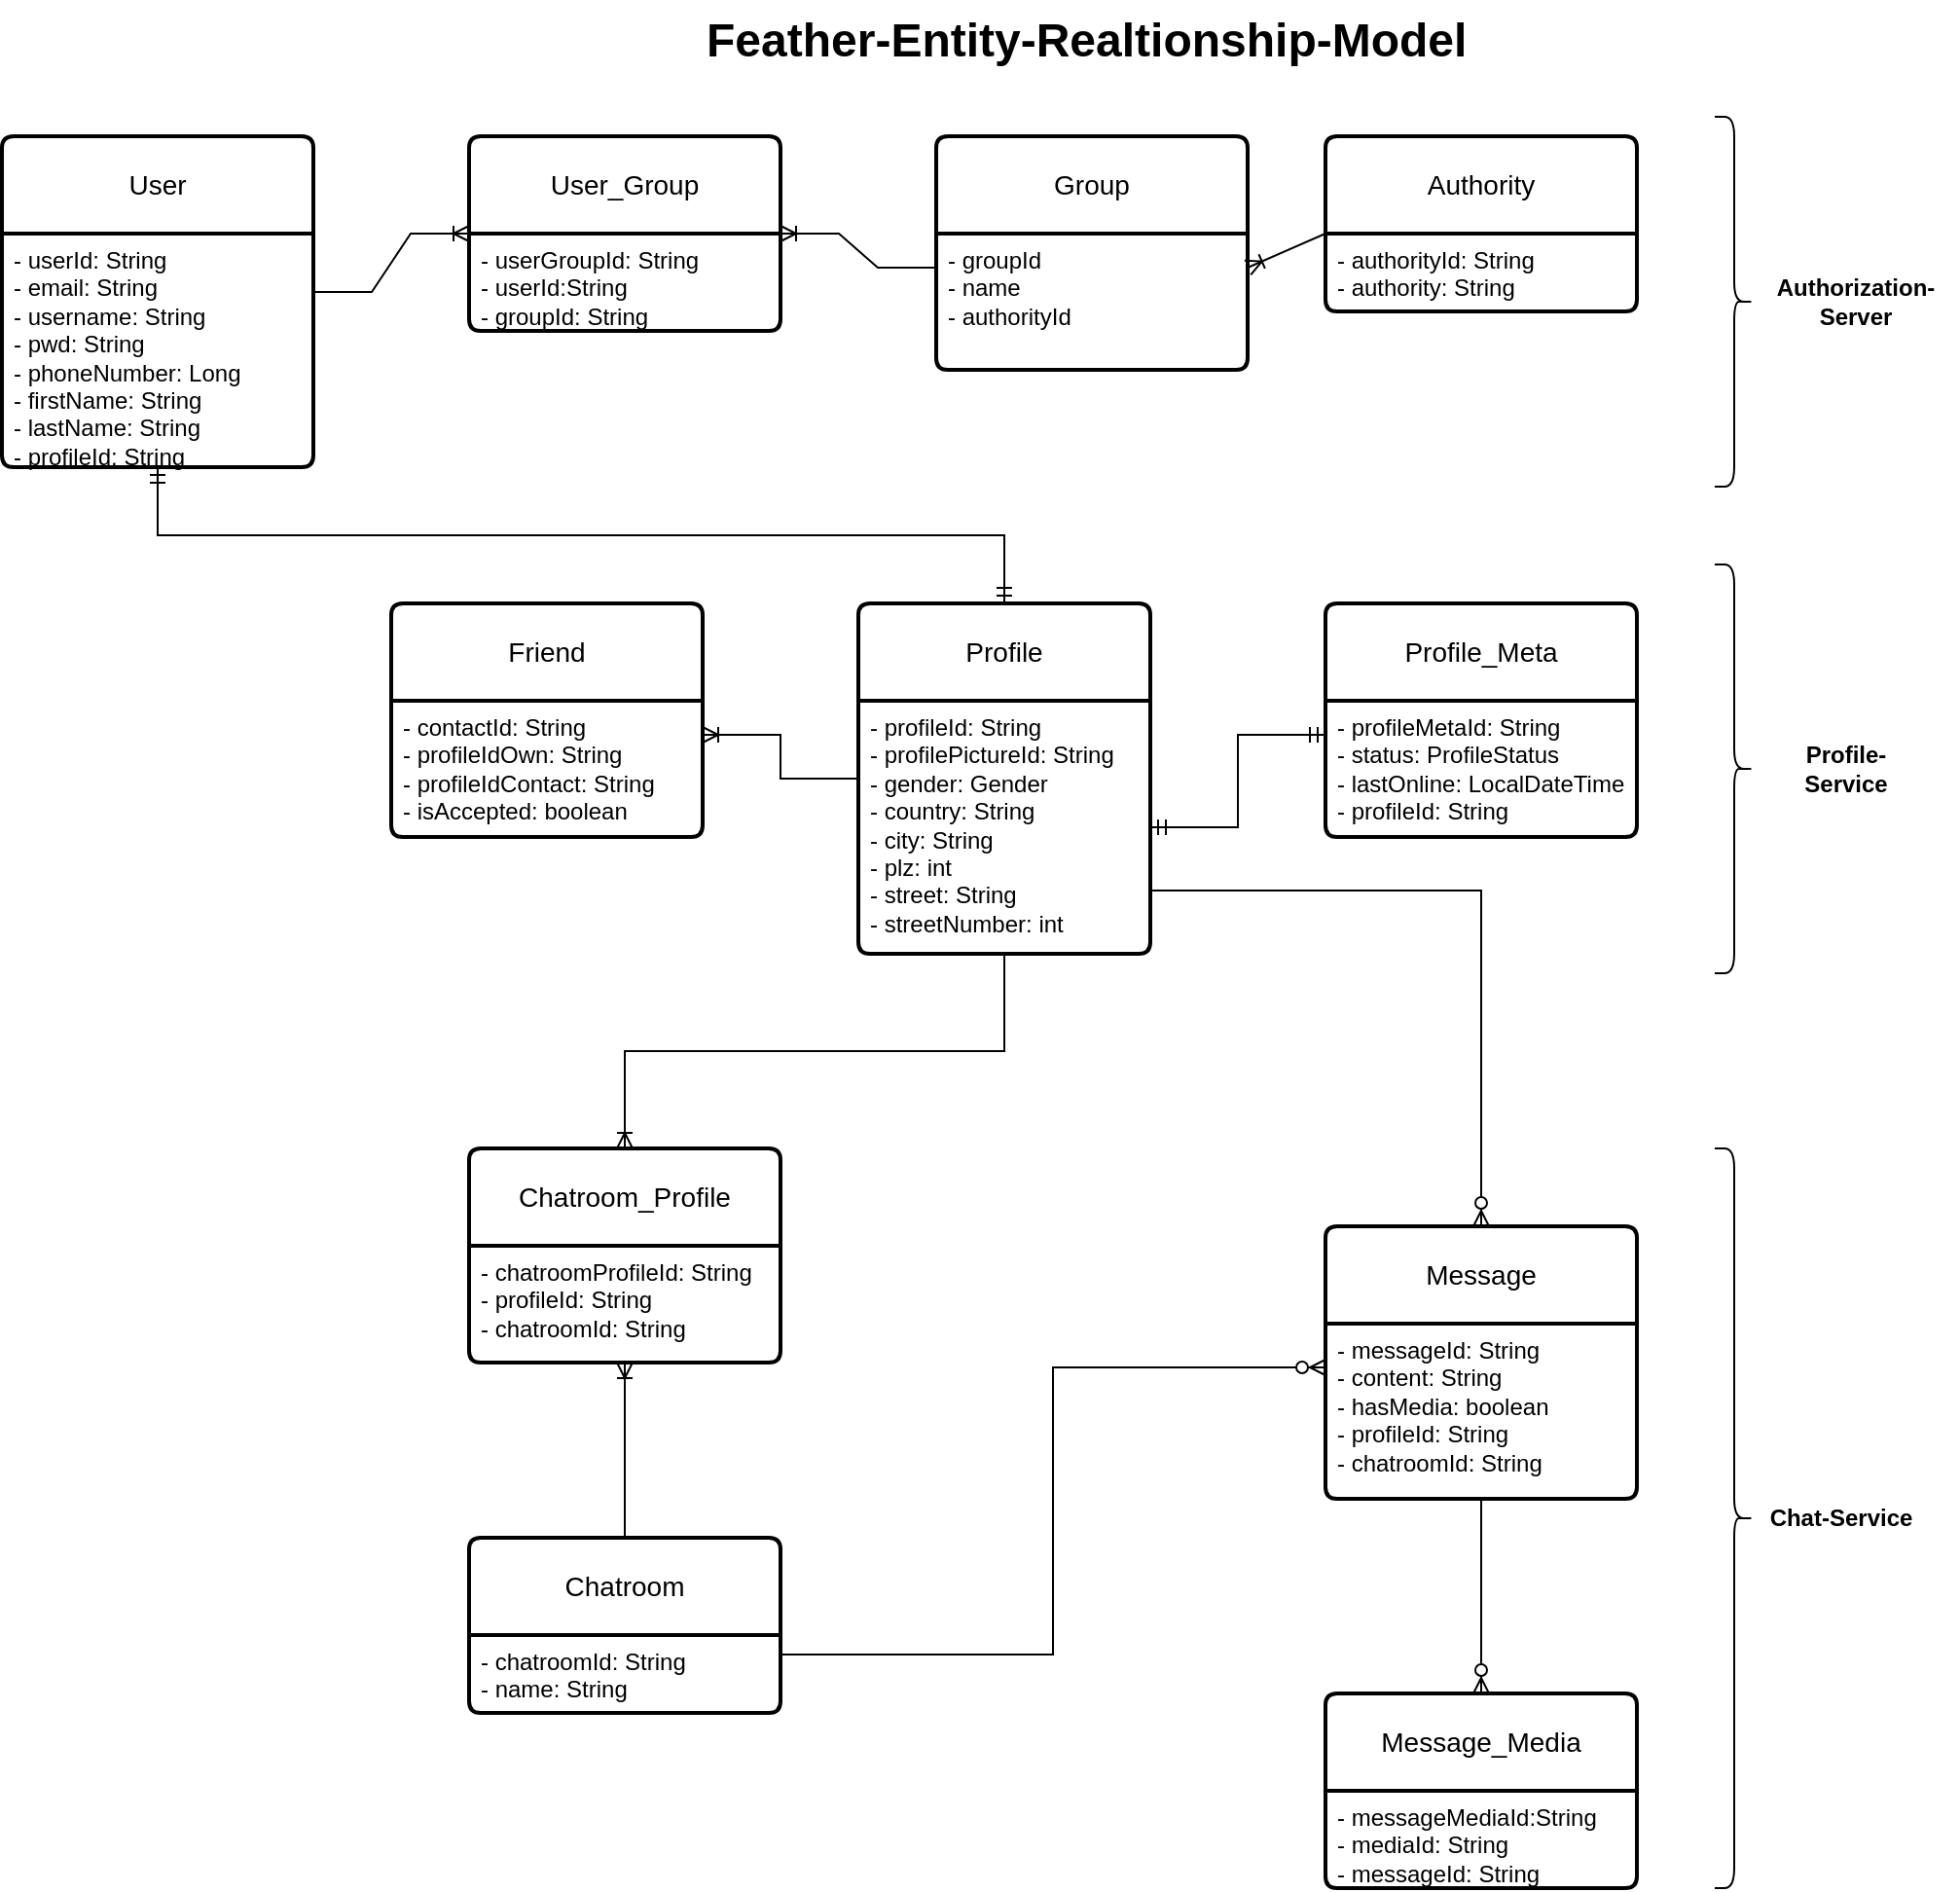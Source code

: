 <mxfile version="26.0.10">
  <diagram id="R2lEEEUBdFMjLlhIrx00" name="Feather-ERM">
    <mxGraphModel dx="2090" dy="612" grid="1" gridSize="10" guides="1" tooltips="1" connect="1" arrows="1" fold="1" page="1" pageScale="1" pageWidth="850" pageHeight="1100" math="0" shadow="0" extFonts="Permanent Marker^https://fonts.googleapis.com/css?family=Permanent+Marker">
      <root>
        <mxCell id="0" />
        <mxCell id="1" parent="0" />
        <mxCell id="oVwXMsBCDr5CwH-8BlyU-7" value="User" style="swimlane;childLayout=stackLayout;horizontal=1;startSize=50;horizontalStack=0;rounded=1;fontSize=14;fontStyle=0;strokeWidth=2;resizeParent=0;resizeLast=1;shadow=0;dashed=0;align=center;arcSize=4;whiteSpace=wrap;html=1;" parent="1" vertex="1">
          <mxGeometry x="-160" y="80" width="160" height="170" as="geometry" />
        </mxCell>
        <mxCell id="oVwXMsBCDr5CwH-8BlyU-8" value="- userId: String&lt;br&gt;- email: String&lt;div&gt;- username: String&lt;/div&gt;&lt;div&gt;- pwd: String&lt;/div&gt;&lt;div&gt;-&lt;span style=&quot;background-color: transparent; color: light-dark(rgb(0, 0, 0), rgb(255, 255, 255));&quot;&gt;&amp;nbsp;phoneNumber: Long&lt;/span&gt;&lt;/div&gt;&lt;div&gt;&lt;div&gt;&lt;div&gt;- firstName: String&lt;/div&gt;&lt;div&gt;- lastName: String&lt;/div&gt;&lt;/div&gt;&lt;div&gt;- profileId: String&lt;/div&gt;&lt;/div&gt;&lt;div&gt;&lt;br&gt;&lt;/div&gt;" style="align=left;strokeColor=none;fillColor=none;spacingLeft=4;fontSize=12;verticalAlign=top;resizable=0;rotatable=0;part=1;html=1;" parent="oVwXMsBCDr5CwH-8BlyU-7" vertex="1">
          <mxGeometry y="50" width="160" height="120" as="geometry" />
        </mxCell>
        <mxCell id="oVwXMsBCDr5CwH-8BlyU-9" value="User_Group" style="swimlane;childLayout=stackLayout;horizontal=1;startSize=50;horizontalStack=0;rounded=1;fontSize=14;fontStyle=0;strokeWidth=2;resizeParent=0;resizeLast=1;shadow=0;dashed=0;align=center;arcSize=4;whiteSpace=wrap;html=1;" parent="1" vertex="1">
          <mxGeometry x="80" y="80" width="160" height="100" as="geometry" />
        </mxCell>
        <mxCell id="oVwXMsBCDr5CwH-8BlyU-10" value="&lt;div&gt;&lt;span style=&quot;background-color: transparent; color: light-dark(rgb(0, 0, 0), rgb(255, 255, 255));&quot;&gt;- userGroupId: String&lt;/span&gt;&lt;/div&gt;- userId:String&lt;div&gt;- groupId: String&lt;/div&gt;" style="align=left;strokeColor=none;fillColor=none;spacingLeft=4;fontSize=12;verticalAlign=top;resizable=0;rotatable=0;part=1;html=1;" parent="oVwXMsBCDr5CwH-8BlyU-9" vertex="1">
          <mxGeometry y="50" width="160" height="50" as="geometry" />
        </mxCell>
        <mxCell id="oVwXMsBCDr5CwH-8BlyU-11" value="Authority" style="swimlane;childLayout=stackLayout;horizontal=1;startSize=50;horizontalStack=0;rounded=1;fontSize=14;fontStyle=0;strokeWidth=2;resizeParent=0;resizeLast=1;shadow=0;dashed=0;align=center;arcSize=4;whiteSpace=wrap;html=1;" parent="1" vertex="1">
          <mxGeometry x="520" y="80" width="160" height="90" as="geometry" />
        </mxCell>
        <mxCell id="oVwXMsBCDr5CwH-8BlyU-12" value="&lt;div&gt;&lt;div&gt;- authorityId: String&lt;/div&gt;&lt;div&gt;- authority: String&lt;/div&gt;&lt;/div&gt;" style="align=left;strokeColor=none;fillColor=none;spacingLeft=4;fontSize=12;verticalAlign=top;resizable=0;rotatable=0;part=1;html=1;" parent="oVwXMsBCDr5CwH-8BlyU-11" vertex="1">
          <mxGeometry y="50" width="160" height="40" as="geometry" />
        </mxCell>
        <mxCell id="oVwXMsBCDr5CwH-8BlyU-20" value="Profile" style="swimlane;childLayout=stackLayout;horizontal=1;startSize=50;horizontalStack=0;rounded=1;fontSize=14;fontStyle=0;strokeWidth=2;resizeParent=0;resizeLast=1;shadow=0;dashed=0;align=center;arcSize=4;whiteSpace=wrap;html=1;" parent="1" vertex="1">
          <mxGeometry x="280" y="320" width="150" height="180" as="geometry" />
        </mxCell>
        <mxCell id="oVwXMsBCDr5CwH-8BlyU-21" value="&lt;div&gt;- profileId: String&lt;/div&gt;&lt;div&gt;- profilePictureId: String&lt;/div&gt;&lt;div&gt;- gender: Gender&lt;/div&gt;&lt;div&gt;- country: String&lt;/div&gt;&lt;div&gt;- city: String&lt;/div&gt;&lt;div&gt;- plz: int&lt;/div&gt;&lt;div&gt;- street: String&lt;/div&gt;&lt;div&gt;- streetNumber: int&lt;/div&gt;" style="align=left;strokeColor=none;fillColor=none;spacingLeft=4;fontSize=12;verticalAlign=top;resizable=0;rotatable=0;part=1;html=1;" parent="oVwXMsBCDr5CwH-8BlyU-20" vertex="1">
          <mxGeometry y="50" width="150" height="130" as="geometry" />
        </mxCell>
        <mxCell id="oVwXMsBCDr5CwH-8BlyU-31" style="edgeStyle=orthogonalEdgeStyle;rounded=0;orthogonalLoop=1;jettySize=auto;html=1;exitX=0.5;exitY=1;exitDx=0;exitDy=0;" parent="oVwXMsBCDr5CwH-8BlyU-20" source="oVwXMsBCDr5CwH-8BlyU-21" target="oVwXMsBCDr5CwH-8BlyU-21" edge="1">
          <mxGeometry relative="1" as="geometry" />
        </mxCell>
        <mxCell id="oVwXMsBCDr5CwH-8BlyU-23" value="" style="fontSize=12;html=1;endArrow=ERmandOne;startArrow=ERmandOne;rounded=0;exitX=0.5;exitY=0;exitDx=0;exitDy=0;entryX=0.5;entryY=1;entryDx=0;entryDy=0;edgeStyle=orthogonalEdgeStyle;" parent="1" source="oVwXMsBCDr5CwH-8BlyU-20" target="oVwXMsBCDr5CwH-8BlyU-8" edge="1">
          <mxGeometry width="100" height="100" relative="1" as="geometry">
            <mxPoint x="95" y="300" as="sourcePoint" />
            <mxPoint x="95" y="170" as="targetPoint" />
          </mxGeometry>
        </mxCell>
        <mxCell id="oVwXMsBCDr5CwH-8BlyU-26" value="Profile_Meta" style="swimlane;childLayout=stackLayout;horizontal=1;startSize=50;horizontalStack=0;rounded=1;fontSize=14;fontStyle=0;strokeWidth=2;resizeParent=0;resizeLast=1;shadow=0;dashed=0;align=center;arcSize=4;whiteSpace=wrap;html=1;" parent="1" vertex="1">
          <mxGeometry x="520" y="320" width="160" height="120" as="geometry" />
        </mxCell>
        <mxCell id="oVwXMsBCDr5CwH-8BlyU-27" value="&lt;div&gt;- profileMetaId: String&lt;/div&gt;&lt;div&gt;&lt;div&gt;- status: ProfileStatus&lt;div&gt;- lastOnline: LocalDateTime&lt;/div&gt;&lt;/div&gt;&lt;/div&gt;&lt;div&gt;- profileId: String&lt;/div&gt;" style="align=left;strokeColor=none;fillColor=none;spacingLeft=4;fontSize=12;verticalAlign=top;resizable=0;rotatable=0;part=1;html=1;" parent="oVwXMsBCDr5CwH-8BlyU-26" vertex="1">
          <mxGeometry y="50" width="160" height="70" as="geometry" />
        </mxCell>
        <mxCell id="oVwXMsBCDr5CwH-8BlyU-30" value="&lt;h1 style=&quot;margin-top: 0px;&quot;&gt;Feather-Entity-Realtionship-Model&lt;/h1&gt;" style="text;html=1;whiteSpace=wrap;overflow=hidden;rounded=0;" parent="1" vertex="1">
          <mxGeometry x="200" y="10" width="400" height="40" as="geometry" />
        </mxCell>
        <mxCell id="oVwXMsBCDr5CwH-8BlyU-32" value="Friend" style="swimlane;childLayout=stackLayout;horizontal=1;startSize=50;horizontalStack=0;rounded=1;fontSize=14;fontStyle=0;strokeWidth=2;resizeParent=0;resizeLast=1;shadow=0;dashed=0;align=center;arcSize=4;whiteSpace=wrap;html=1;" parent="1" vertex="1">
          <mxGeometry x="40" y="320" width="160" height="120" as="geometry" />
        </mxCell>
        <mxCell id="oVwXMsBCDr5CwH-8BlyU-33" value="&lt;div&gt;- contactId: String&lt;/div&gt;&lt;div&gt;- profileIdOwn: String&lt;/div&gt;&lt;div&gt;- profileIdContact: String&lt;/div&gt;&lt;div&gt;- isAccepted: boolean&lt;/div&gt;" style="align=left;strokeColor=none;fillColor=none;spacingLeft=4;fontSize=12;verticalAlign=top;resizable=0;rotatable=0;part=1;html=1;" parent="oVwXMsBCDr5CwH-8BlyU-32" vertex="1">
          <mxGeometry y="50" width="160" height="70" as="geometry" />
        </mxCell>
        <mxCell id="oVwXMsBCDr5CwH-8BlyU-34" value="" style="edgeStyle=orthogonalEdgeStyle;fontSize=12;html=1;endArrow=ERmandOne;startArrow=ERmandOne;rounded=0;entryX=0;entryY=0.25;entryDx=0;entryDy=0;" parent="1" source="oVwXMsBCDr5CwH-8BlyU-21" target="oVwXMsBCDr5CwH-8BlyU-27" edge="1">
          <mxGeometry width="100" height="100" relative="1" as="geometry">
            <mxPoint x="450" y="540" as="sourcePoint" />
            <mxPoint x="550" y="440" as="targetPoint" />
          </mxGeometry>
        </mxCell>
        <mxCell id="oVwXMsBCDr5CwH-8BlyU-37" value="" style="fontSize=12;html=1;endArrow=ERoneToMany;rounded=0;entryX=1;entryY=0.25;entryDx=0;entryDy=0;edgeStyle=orthogonalEdgeStyle;exitX=0;exitY=0.5;exitDx=0;exitDy=0;" parent="1" source="oVwXMsBCDr5CwH-8BlyU-20" target="oVwXMsBCDr5CwH-8BlyU-33" edge="1">
          <mxGeometry width="100" height="100" relative="1" as="geometry">
            <mxPoint x="280" y="388" as="sourcePoint" />
            <mxPoint x="340" y="470" as="targetPoint" />
          </mxGeometry>
        </mxCell>
        <mxCell id="oVwXMsBCDr5CwH-8BlyU-39" value="Chatroom" style="swimlane;childLayout=stackLayout;horizontal=1;startSize=50;horizontalStack=0;rounded=1;fontSize=14;fontStyle=0;strokeWidth=2;resizeParent=0;resizeLast=1;shadow=0;dashed=0;align=center;arcSize=4;whiteSpace=wrap;html=1;" parent="1" vertex="1">
          <mxGeometry x="80" y="800" width="160" height="90" as="geometry" />
        </mxCell>
        <mxCell id="oVwXMsBCDr5CwH-8BlyU-40" value="- chatroomId: String&lt;div&gt;- name: String&lt;/div&gt;" style="align=left;strokeColor=none;fillColor=none;spacingLeft=4;fontSize=12;verticalAlign=top;resizable=0;rotatable=0;part=1;html=1;" parent="oVwXMsBCDr5CwH-8BlyU-39" vertex="1">
          <mxGeometry y="50" width="160" height="40" as="geometry" />
        </mxCell>
        <mxCell id="oVwXMsBCDr5CwH-8BlyU-41" value="Message" style="swimlane;childLayout=stackLayout;horizontal=1;startSize=50;horizontalStack=0;rounded=1;fontSize=14;fontStyle=0;strokeWidth=2;resizeParent=0;resizeLast=1;shadow=0;dashed=0;align=center;arcSize=4;whiteSpace=wrap;html=1;" parent="1" vertex="1">
          <mxGeometry x="520" y="640" width="160" height="140" as="geometry" />
        </mxCell>
        <mxCell id="oVwXMsBCDr5CwH-8BlyU-42" value="&lt;span style=&quot;background-color: transparent; color: light-dark(rgb(0, 0, 0), rgb(255, 255, 255));&quot;&gt;- messageId: String&lt;/span&gt;&lt;div&gt;- content: String&lt;/div&gt;&lt;div&gt;- hasMedia: boolean&lt;/div&gt;&lt;div&gt;- profileId: String&lt;/div&gt;&lt;div&gt;- chatroomId: String&lt;/div&gt;" style="align=left;strokeColor=none;fillColor=none;spacingLeft=4;fontSize=12;verticalAlign=top;resizable=0;rotatable=0;part=1;html=1;" parent="oVwXMsBCDr5CwH-8BlyU-41" vertex="1">
          <mxGeometry y="50" width="160" height="90" as="geometry" />
        </mxCell>
        <mxCell id="oVwXMsBCDr5CwH-8BlyU-45" value="" style="edgeStyle=orthogonalEdgeStyle;fontSize=12;html=1;endArrow=ERzeroToMany;endFill=1;rounded=0;exitX=1;exitY=0.75;exitDx=0;exitDy=0;entryX=0.5;entryY=0;entryDx=0;entryDy=0;" parent="1" source="oVwXMsBCDr5CwH-8BlyU-21" target="oVwXMsBCDr5CwH-8BlyU-41" edge="1">
          <mxGeometry width="100" height="100" relative="1" as="geometry">
            <mxPoint x="430" y="660" as="sourcePoint" />
            <mxPoint x="530" y="560" as="targetPoint" />
          </mxGeometry>
        </mxCell>
        <mxCell id="oVwXMsBCDr5CwH-8BlyU-46" value="Message_Media" style="swimlane;childLayout=stackLayout;horizontal=1;startSize=50;horizontalStack=0;rounded=1;fontSize=14;fontStyle=0;strokeWidth=2;resizeParent=0;resizeLast=1;shadow=0;dashed=0;align=center;arcSize=4;whiteSpace=wrap;html=1;" parent="1" vertex="1">
          <mxGeometry x="520" y="880" width="160" height="100" as="geometry" />
        </mxCell>
        <mxCell id="oVwXMsBCDr5CwH-8BlyU-47" value="&lt;div&gt;- messageMediaId:String&lt;/div&gt;&lt;div&gt;- mediaId: String&lt;/div&gt;&lt;div&gt;- messageId: String&lt;/div&gt;" style="align=left;strokeColor=none;fillColor=none;spacingLeft=4;fontSize=12;verticalAlign=top;resizable=0;rotatable=0;part=1;html=1;" parent="oVwXMsBCDr5CwH-8BlyU-46" vertex="1">
          <mxGeometry y="50" width="160" height="50" as="geometry" />
        </mxCell>
        <mxCell id="oVwXMsBCDr5CwH-8BlyU-50" value="" style="fontSize=12;html=1;endArrow=ERzeroToMany;endFill=1;rounded=0;entryX=0.5;entryY=0;entryDx=0;entryDy=0;exitX=0.5;exitY=1;exitDx=0;exitDy=0;" parent="1" source="oVwXMsBCDr5CwH-8BlyU-42" target="oVwXMsBCDr5CwH-8BlyU-46" edge="1">
          <mxGeometry width="100" height="100" relative="1" as="geometry">
            <mxPoint x="390" y="880" as="sourcePoint" />
            <mxPoint x="490" y="780" as="targetPoint" />
          </mxGeometry>
        </mxCell>
        <mxCell id="oVwXMsBCDr5CwH-8BlyU-52" value="" style="edgeStyle=orthogonalEdgeStyle;fontSize=12;html=1;endArrow=ERzeroToMany;endFill=1;rounded=0;exitX=1;exitY=0.25;exitDx=0;exitDy=0;entryX=0;entryY=0.25;entryDx=0;entryDy=0;" parent="1" source="oVwXMsBCDr5CwH-8BlyU-40" target="oVwXMsBCDr5CwH-8BlyU-42" edge="1">
          <mxGeometry width="100" height="100" relative="1" as="geometry">
            <mxPoint x="290" y="780" as="sourcePoint" />
            <mxPoint x="390" y="680" as="targetPoint" />
          </mxGeometry>
        </mxCell>
        <mxCell id="oVwXMsBCDr5CwH-8BlyU-53" value="Chatroom_Profile" style="swimlane;childLayout=stackLayout;horizontal=1;startSize=50;horizontalStack=0;rounded=1;fontSize=14;fontStyle=0;strokeWidth=2;resizeParent=0;resizeLast=1;shadow=0;dashed=0;align=center;arcSize=4;whiteSpace=wrap;html=1;" parent="1" vertex="1">
          <mxGeometry x="80" y="600" width="160" height="110" as="geometry" />
        </mxCell>
        <mxCell id="oVwXMsBCDr5CwH-8BlyU-54" value="- chatroomProfileId: String&lt;div&gt;- profileId: String&lt;/div&gt;&lt;div&gt;- chatroomId: String&lt;/div&gt;" style="align=left;strokeColor=none;fillColor=none;spacingLeft=4;fontSize=12;verticalAlign=top;resizable=0;rotatable=0;part=1;html=1;" parent="oVwXMsBCDr5CwH-8BlyU-53" vertex="1">
          <mxGeometry y="50" width="160" height="60" as="geometry" />
        </mxCell>
        <mxCell id="oVwXMsBCDr5CwH-8BlyU-55" value="" style="edgeStyle=orthogonalEdgeStyle;fontSize=12;html=1;endArrow=ERoneToMany;rounded=0;exitX=0.5;exitY=0;exitDx=0;exitDy=0;entryX=0.5;entryY=1;entryDx=0;entryDy=0;" parent="1" source="oVwXMsBCDr5CwH-8BlyU-39" target="oVwXMsBCDr5CwH-8BlyU-54" edge="1">
          <mxGeometry width="100" height="100" relative="1" as="geometry">
            <mxPoint x="210" y="770" as="sourcePoint" />
            <mxPoint x="310" y="670" as="targetPoint" />
          </mxGeometry>
        </mxCell>
        <mxCell id="oVwXMsBCDr5CwH-8BlyU-56" value="" style="edgeStyle=orthogonalEdgeStyle;fontSize=12;html=1;endArrow=ERoneToMany;rounded=0;exitX=0.5;exitY=1;exitDx=0;exitDy=0;" parent="1" source="oVwXMsBCDr5CwH-8BlyU-21" target="oVwXMsBCDr5CwH-8BlyU-53" edge="1">
          <mxGeometry width="100" height="100" relative="1" as="geometry">
            <mxPoint x="300" y="530" as="sourcePoint" />
            <mxPoint x="180" y="675" as="targetPoint" />
          </mxGeometry>
        </mxCell>
        <mxCell id="oVwXMsBCDr5CwH-8BlyU-57" value="" style="shape=curlyBracket;whiteSpace=wrap;html=1;rounded=1;flipH=1;labelPosition=right;verticalLabelPosition=middle;align=left;verticalAlign=middle;" parent="1" vertex="1">
          <mxGeometry x="720" y="600" width="20" height="380" as="geometry" />
        </mxCell>
        <mxCell id="oVwXMsBCDr5CwH-8BlyU-58" value="&lt;b&gt;Chat-Service&lt;/b&gt;" style="text;html=1;align=center;verticalAlign=middle;whiteSpace=wrap;rounded=0;" parent="1" vertex="1">
          <mxGeometry x="740" y="775" width="90" height="30" as="geometry" />
        </mxCell>
        <mxCell id="oVwXMsBCDr5CwH-8BlyU-59" value="" style="shape=curlyBracket;whiteSpace=wrap;html=1;rounded=1;flipH=1;labelPosition=right;verticalLabelPosition=middle;align=left;verticalAlign=middle;" parent="1" vertex="1">
          <mxGeometry x="720" y="300" width="20" height="210" as="geometry" />
        </mxCell>
        <mxCell id="oVwXMsBCDr5CwH-8BlyU-60" value="&lt;b&gt;Profile-Service&lt;/b&gt;" style="text;html=1;align=center;verticalAlign=middle;whiteSpace=wrap;rounded=0;" parent="1" vertex="1">
          <mxGeometry x="745" y="390" width="85" height="30" as="geometry" />
        </mxCell>
        <mxCell id="oVwXMsBCDr5CwH-8BlyU-61" value="" style="shape=curlyBracket;whiteSpace=wrap;html=1;rounded=1;flipH=1;labelPosition=right;verticalLabelPosition=middle;align=left;verticalAlign=middle;" parent="1" vertex="1">
          <mxGeometry x="720" y="70" width="20" height="190" as="geometry" />
        </mxCell>
        <mxCell id="oVwXMsBCDr5CwH-8BlyU-62" value="&lt;b&gt;Authorization-Server&lt;/b&gt;" style="text;html=1;align=center;verticalAlign=middle;whiteSpace=wrap;rounded=0;" parent="1" vertex="1">
          <mxGeometry x="740" y="150" width="105" height="30" as="geometry" />
        </mxCell>
        <mxCell id="RVP7DzBSGvntpP-1lluw-2" value="Group" style="swimlane;childLayout=stackLayout;horizontal=1;startSize=50;horizontalStack=0;rounded=1;fontSize=14;fontStyle=0;strokeWidth=2;resizeParent=0;resizeLast=1;shadow=0;dashed=0;align=center;arcSize=4;whiteSpace=wrap;html=1;" vertex="1" parent="1">
          <mxGeometry x="320" y="80" width="160" height="120" as="geometry" />
        </mxCell>
        <mxCell id="RVP7DzBSGvntpP-1lluw-3" value="- groupId&lt;div&gt;- name&lt;/div&gt;&lt;div&gt;- authorityId&lt;/div&gt;" style="align=left;strokeColor=none;fillColor=none;spacingLeft=4;fontSize=12;verticalAlign=top;resizable=0;rotatable=0;part=1;html=1;" vertex="1" parent="RVP7DzBSGvntpP-1lluw-2">
          <mxGeometry y="50" width="160" height="70" as="geometry" />
        </mxCell>
        <mxCell id="RVP7DzBSGvntpP-1lluw-4" value="" style="edgeStyle=entityRelationEdgeStyle;fontSize=12;html=1;endArrow=ERoneToMany;rounded=0;exitX=1;exitY=0.25;exitDx=0;exitDy=0;entryX=0;entryY=0.5;entryDx=0;entryDy=0;" edge="1" parent="1" source="oVwXMsBCDr5CwH-8BlyU-8" target="oVwXMsBCDr5CwH-8BlyU-9">
          <mxGeometry width="100" height="100" relative="1" as="geometry">
            <mxPoint x="210" y="210" as="sourcePoint" />
            <mxPoint x="310" y="110" as="targetPoint" />
          </mxGeometry>
        </mxCell>
        <mxCell id="RVP7DzBSGvntpP-1lluw-5" value="" style="edgeStyle=entityRelationEdgeStyle;fontSize=12;html=1;endArrow=ERoneToMany;rounded=0;entryX=1;entryY=0;entryDx=0;entryDy=0;exitX=0;exitY=0.25;exitDx=0;exitDy=0;" edge="1" parent="1" source="RVP7DzBSGvntpP-1lluw-3" target="oVwXMsBCDr5CwH-8BlyU-10">
          <mxGeometry width="100" height="100" relative="1" as="geometry">
            <mxPoint x="460" y="230" as="sourcePoint" />
            <mxPoint x="560" y="130" as="targetPoint" />
          </mxGeometry>
        </mxCell>
        <mxCell id="RVP7DzBSGvntpP-1lluw-6" value="" style="fontSize=12;html=1;endArrow=ERoneToMany;rounded=0;entryX=1;entryY=0.25;entryDx=0;entryDy=0;exitX=0;exitY=0;exitDx=0;exitDy=0;" edge="1" parent="1" source="oVwXMsBCDr5CwH-8BlyU-12" target="RVP7DzBSGvntpP-1lluw-3">
          <mxGeometry width="100" height="100" relative="1" as="geometry">
            <mxPoint x="720" y="270" as="sourcePoint" />
            <mxPoint x="820" y="170" as="targetPoint" />
          </mxGeometry>
        </mxCell>
      </root>
    </mxGraphModel>
  </diagram>
</mxfile>
